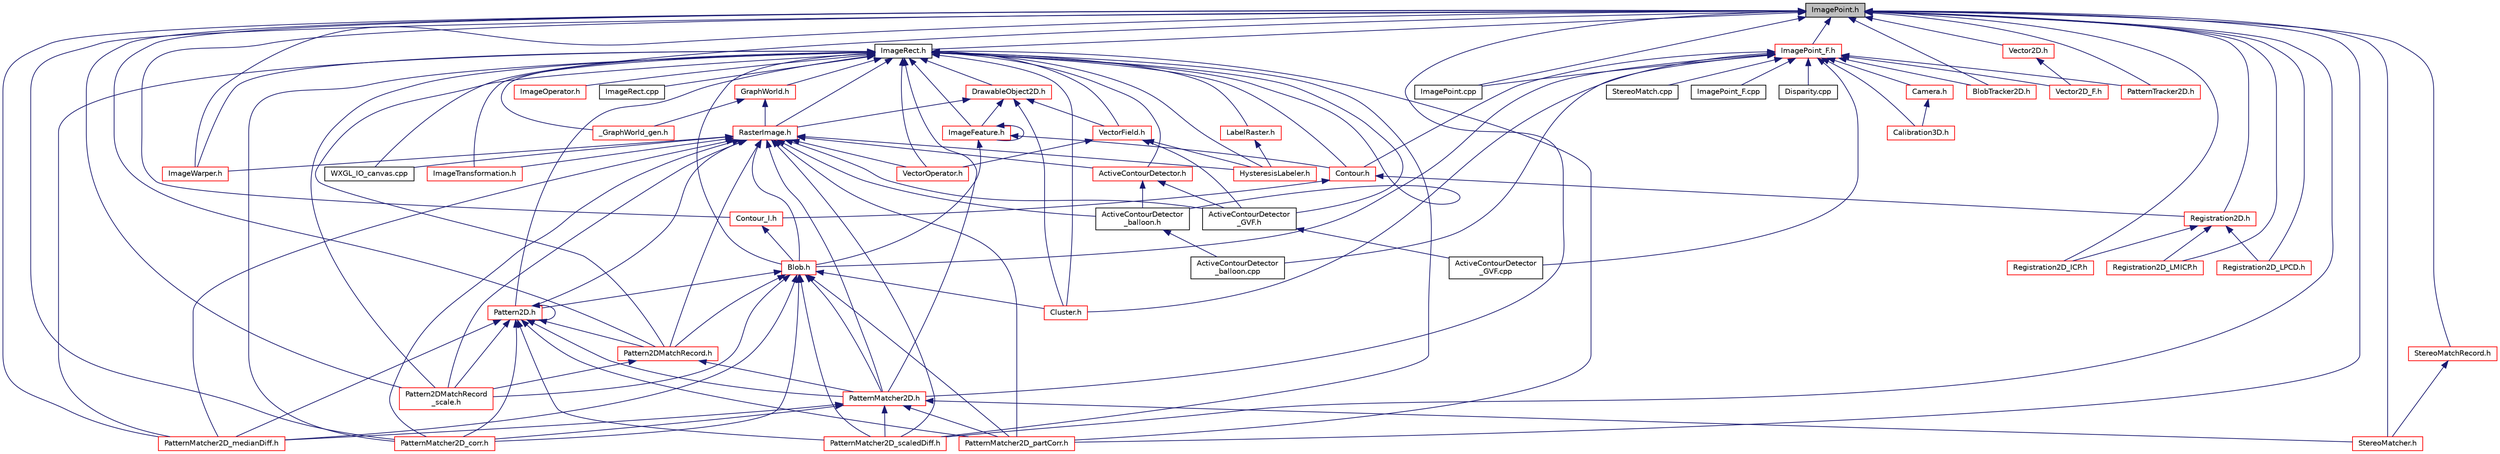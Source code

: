digraph "ImagePoint.h"
{
  edge [fontname="Helvetica",fontsize="10",labelfontname="Helvetica",labelfontsize="10"];
  node [fontname="Helvetica",fontsize="10",shape=record];
  Node1 [label="ImagePoint.h",height=0.2,width=0.4,color="black", fillcolor="grey75", style="filled", fontcolor="black"];
  Node1 -> Node2 [dir="back",color="midnightblue",fontsize="10",style="solid",fontname="Helvetica"];
  Node2 [label="ImagePoint.cpp",height=0.2,width=0.4,color="black", fillcolor="white", style="filled",URL="$ImagePoint_8cpp.html"];
  Node1 -> Node3 [dir="back",color="midnightblue",fontsize="10",style="solid",fontname="Helvetica"];
  Node3 [label="WXGL_IO_canvas.cpp",height=0.2,width=0.4,color="black", fillcolor="white", style="filled",URL="$WXGL__IO__canvas_8cpp.html"];
  Node1 -> Node4 [dir="back",color="midnightblue",fontsize="10",style="solid",fontname="Helvetica"];
  Node4 [label="ImageRect.h",height=0.2,width=0.4,color="black", fillcolor="white", style="filled",URL="$ImageRect_8h.html"];
  Node4 -> Node5 [dir="back",color="midnightblue",fontsize="10",style="solid",fontname="Helvetica"];
  Node5 [label="_GraphWorld_gen.h",height=0.2,width=0.4,color="red", fillcolor="white", style="filled",URL="$__GraphWorld__gen_8h.html"];
  Node4 -> Node6 [dir="back",color="midnightblue",fontsize="10",style="solid",fontname="Helvetica"];
  Node6 [label="ImageRect.cpp",height=0.2,width=0.4,color="black", fillcolor="white", style="filled",URL="$ImageRect_8cpp.html"];
  Node4 -> Node7 [dir="back",color="midnightblue",fontsize="10",style="solid",fontname="Helvetica"];
  Node7 [label="RasterImage.h",height=0.2,width=0.4,color="red", fillcolor="white", style="filled",URL="$RasterImage_8h.html"];
  Node7 -> Node3 [dir="back",color="midnightblue",fontsize="10",style="solid",fontname="Helvetica"];
  Node7 -> Node8 [dir="back",color="midnightblue",fontsize="10",style="solid",fontname="Helvetica"];
  Node8 [label="ActiveContourDetector.h",height=0.2,width=0.4,color="red", fillcolor="white", style="filled",URL="$ActiveContourDetector_8h.html"];
  Node8 -> Node9 [dir="back",color="midnightblue",fontsize="10",style="solid",fontname="Helvetica"];
  Node9 [label="ActiveContourDetector\l_balloon.h",height=0.2,width=0.4,color="black", fillcolor="white", style="filled",URL="$ActiveContourDetector__balloon_8h.html"];
  Node9 -> Node10 [dir="back",color="midnightblue",fontsize="10",style="solid",fontname="Helvetica"];
  Node10 [label="ActiveContourDetector\l_balloon.cpp",height=0.2,width=0.4,color="black", fillcolor="white", style="filled",URL="$ActiveContourDetector__balloon_8cpp.html"];
  Node8 -> Node11 [dir="back",color="midnightblue",fontsize="10",style="solid",fontname="Helvetica"];
  Node11 [label="ActiveContourDetector\l_GVF.h",height=0.2,width=0.4,color="black", fillcolor="white", style="filled",URL="$ActiveContourDetector__GVF_8h.html"];
  Node11 -> Node12 [dir="back",color="midnightblue",fontsize="10",style="solid",fontname="Helvetica"];
  Node12 [label="ActiveContourDetector\l_GVF.cpp",height=0.2,width=0.4,color="black", fillcolor="white", style="filled",URL="$ActiveContourDetector__GVF_8cpp.html"];
  Node7 -> Node13 [dir="back",color="midnightblue",fontsize="10",style="solid",fontname="Helvetica"];
  Node13 [label="VectorOperator.h",height=0.2,width=0.4,color="red", fillcolor="white", style="filled",URL="$VectorOperator_8h.html"];
  Node7 -> Node9 [dir="back",color="midnightblue",fontsize="10",style="solid",fontname="Helvetica"];
  Node7 -> Node11 [dir="back",color="midnightblue",fontsize="10",style="solid",fontname="Helvetica"];
  Node7 -> Node14 [dir="back",color="midnightblue",fontsize="10",style="solid",fontname="Helvetica"];
  Node14 [label="Blob.h",height=0.2,width=0.4,color="red", fillcolor="white", style="filled",URL="$Blob_8h.html"];
  Node14 -> Node15 [dir="back",color="midnightblue",fontsize="10",style="solid",fontname="Helvetica"];
  Node15 [label="Cluster.h",height=0.2,width=0.4,color="red", fillcolor="white", style="filled",URL="$Cluster_8h.html"];
  Node14 -> Node16 [dir="back",color="midnightblue",fontsize="10",style="solid",fontname="Helvetica"];
  Node16 [label="Pattern2D.h",height=0.2,width=0.4,color="red", fillcolor="white", style="filled",URL="$Pattern2D_8h.html"];
  Node16 -> Node16 [dir="back",color="midnightblue",fontsize="10",style="solid",fontname="Helvetica"];
  Node16 -> Node17 [dir="back",color="midnightblue",fontsize="10",style="solid",fontname="Helvetica"];
  Node17 [label="Pattern2DMatchRecord.h",height=0.2,width=0.4,color="red", fillcolor="white", style="filled",URL="$Pattern2DMatchRecord_8h.html"];
  Node17 -> Node18 [dir="back",color="midnightblue",fontsize="10",style="solid",fontname="Helvetica"];
  Node18 [label="Pattern2DMatchRecord\l_scale.h",height=0.2,width=0.4,color="red", fillcolor="white", style="filled",URL="$Pattern2DMatchRecord__scale_8h.html"];
  Node17 -> Node19 [dir="back",color="midnightblue",fontsize="10",style="solid",fontname="Helvetica"];
  Node19 [label="PatternMatcher2D.h",height=0.2,width=0.4,color="red", fillcolor="white", style="filled",URL="$PatternMatcher2D_8h.html"];
  Node19 -> Node20 [dir="back",color="midnightblue",fontsize="10",style="solid",fontname="Helvetica"];
  Node20 [label="StereoMatcher.h",height=0.2,width=0.4,color="red", fillcolor="white", style="filled",URL="$StereoMatcher_8h.html"];
  Node19 -> Node21 [dir="back",color="midnightblue",fontsize="10",style="solid",fontname="Helvetica"];
  Node21 [label="PatternMatcher2D_corr.h",height=0.2,width=0.4,color="red", fillcolor="white", style="filled",URL="$PatternMatcher2D__corr_8h.html"];
  Node19 -> Node22 [dir="back",color="midnightblue",fontsize="10",style="solid",fontname="Helvetica"];
  Node22 [label="PatternMatcher2D_medianDiff.h",height=0.2,width=0.4,color="red", fillcolor="white", style="filled",URL="$PatternMatcher2D__medianDiff_8h.html"];
  Node19 -> Node23 [dir="back",color="midnightblue",fontsize="10",style="solid",fontname="Helvetica"];
  Node23 [label="PatternMatcher2D_partCorr.h",height=0.2,width=0.4,color="red", fillcolor="white", style="filled",URL="$PatternMatcher2D__partCorr_8h.html"];
  Node19 -> Node24 [dir="back",color="midnightblue",fontsize="10",style="solid",fontname="Helvetica"];
  Node24 [label="PatternMatcher2D_scaledDiff.h",height=0.2,width=0.4,color="red", fillcolor="white", style="filled",URL="$PatternMatcher2D__scaledDiff_8h.html"];
  Node16 -> Node18 [dir="back",color="midnightblue",fontsize="10",style="solid",fontname="Helvetica"];
  Node16 -> Node19 [dir="back",color="midnightblue",fontsize="10",style="solid",fontname="Helvetica"];
  Node16 -> Node21 [dir="back",color="midnightblue",fontsize="10",style="solid",fontname="Helvetica"];
  Node16 -> Node22 [dir="back",color="midnightblue",fontsize="10",style="solid",fontname="Helvetica"];
  Node16 -> Node23 [dir="back",color="midnightblue",fontsize="10",style="solid",fontname="Helvetica"];
  Node16 -> Node24 [dir="back",color="midnightblue",fontsize="10",style="solid",fontname="Helvetica"];
  Node14 -> Node17 [dir="back",color="midnightblue",fontsize="10",style="solid",fontname="Helvetica"];
  Node14 -> Node18 [dir="back",color="midnightblue",fontsize="10",style="solid",fontname="Helvetica"];
  Node14 -> Node19 [dir="back",color="midnightblue",fontsize="10",style="solid",fontname="Helvetica"];
  Node14 -> Node21 [dir="back",color="midnightblue",fontsize="10",style="solid",fontname="Helvetica"];
  Node14 -> Node22 [dir="back",color="midnightblue",fontsize="10",style="solid",fontname="Helvetica"];
  Node14 -> Node23 [dir="back",color="midnightblue",fontsize="10",style="solid",fontname="Helvetica"];
  Node14 -> Node24 [dir="back",color="midnightblue",fontsize="10",style="solid",fontname="Helvetica"];
  Node7 -> Node25 [dir="back",color="midnightblue",fontsize="10",style="solid",fontname="Helvetica"];
  Node25 [label="HysteresisLabeler.h",height=0.2,width=0.4,color="red", fillcolor="white", style="filled",URL="$HysteresisLabeler_8h.html"];
  Node7 -> Node26 [dir="back",color="midnightblue",fontsize="10",style="solid",fontname="Helvetica"];
  Node26 [label="ImageTransformation.h",height=0.2,width=0.4,color="red", fillcolor="white", style="filled",URL="$ImageTransformation_8h.html"];
  Node7 -> Node27 [dir="back",color="midnightblue",fontsize="10",style="solid",fontname="Helvetica"];
  Node27 [label="ImageWarper.h",height=0.2,width=0.4,color="red", fillcolor="white", style="filled",URL="$ImageWarper_8h.html"];
  Node7 -> Node16 [dir="back",color="midnightblue",fontsize="10",style="solid",fontname="Helvetica"];
  Node7 -> Node17 [dir="back",color="midnightblue",fontsize="10",style="solid",fontname="Helvetica"];
  Node7 -> Node18 [dir="back",color="midnightblue",fontsize="10",style="solid",fontname="Helvetica"];
  Node7 -> Node19 [dir="back",color="midnightblue",fontsize="10",style="solid",fontname="Helvetica"];
  Node7 -> Node21 [dir="back",color="midnightblue",fontsize="10",style="solid",fontname="Helvetica"];
  Node7 -> Node22 [dir="back",color="midnightblue",fontsize="10",style="solid",fontname="Helvetica"];
  Node7 -> Node23 [dir="back",color="midnightblue",fontsize="10",style="solid",fontname="Helvetica"];
  Node7 -> Node24 [dir="back",color="midnightblue",fontsize="10",style="solid",fontname="Helvetica"];
  Node4 -> Node28 [dir="back",color="midnightblue",fontsize="10",style="solid",fontname="Helvetica"];
  Node28 [label="DrawableObject2D.h",height=0.2,width=0.4,color="red", fillcolor="white", style="filled",URL="$DrawableObject2D_8h.html"];
  Node28 -> Node7 [dir="back",color="midnightblue",fontsize="10",style="solid",fontname="Helvetica"];
  Node28 -> Node29 [dir="back",color="midnightblue",fontsize="10",style="solid",fontname="Helvetica"];
  Node29 [label="VectorField.h",height=0.2,width=0.4,color="red", fillcolor="white", style="filled",URL="$VectorField_8h.html"];
  Node29 -> Node13 [dir="back",color="midnightblue",fontsize="10",style="solid",fontname="Helvetica"];
  Node29 -> Node11 [dir="back",color="midnightblue",fontsize="10",style="solid",fontname="Helvetica"];
  Node29 -> Node25 [dir="back",color="midnightblue",fontsize="10",style="solid",fontname="Helvetica"];
  Node28 -> Node30 [dir="back",color="midnightblue",fontsize="10",style="solid",fontname="Helvetica"];
  Node30 [label="ImageFeature.h",height=0.2,width=0.4,color="red", fillcolor="white", style="filled",URL="$ImageFeature_8h.html"];
  Node30 -> Node31 [dir="back",color="midnightblue",fontsize="10",style="solid",fontname="Helvetica"];
  Node31 [label="Contour.h",height=0.2,width=0.4,color="red", fillcolor="white", style="filled",URL="$Contour_8h.html"];
  Node31 -> Node32 [dir="back",color="midnightblue",fontsize="10",style="solid",fontname="Helvetica"];
  Node32 [label="Contour_I.h",height=0.2,width=0.4,color="red", fillcolor="white", style="filled",URL="$Contour__I_8h.html"];
  Node32 -> Node14 [dir="back",color="midnightblue",fontsize="10",style="solid",fontname="Helvetica"];
  Node31 -> Node33 [dir="back",color="midnightblue",fontsize="10",style="solid",fontname="Helvetica"];
  Node33 [label="Registration2D.h",height=0.2,width=0.4,color="red", fillcolor="white", style="filled",URL="$Registration2D_8h.html"];
  Node33 -> Node34 [dir="back",color="midnightblue",fontsize="10",style="solid",fontname="Helvetica"];
  Node34 [label="Registration2D_ICP.h",height=0.2,width=0.4,color="red", fillcolor="white", style="filled",URL="$Registration2D__ICP_8h.html"];
  Node33 -> Node35 [dir="back",color="midnightblue",fontsize="10",style="solid",fontname="Helvetica"];
  Node35 [label="Registration2D_LMICP.h",height=0.2,width=0.4,color="red", fillcolor="white", style="filled",URL="$Registration2D__LMICP_8h.html"];
  Node33 -> Node36 [dir="back",color="midnightblue",fontsize="10",style="solid",fontname="Helvetica"];
  Node36 [label="Registration2D_LPCD.h",height=0.2,width=0.4,color="red", fillcolor="white", style="filled",URL="$Registration2D__LPCD_8h.html"];
  Node30 -> Node30 [dir="back",color="midnightblue",fontsize="10",style="solid",fontname="Helvetica"];
  Node30 -> Node14 [dir="back",color="midnightblue",fontsize="10",style="solid",fontname="Helvetica"];
  Node28 -> Node15 [dir="back",color="midnightblue",fontsize="10",style="solid",fontname="Helvetica"];
  Node4 -> Node37 [dir="back",color="midnightblue",fontsize="10",style="solid",fontname="Helvetica"];
  Node37 [label="GraphWorld.h",height=0.2,width=0.4,color="red", fillcolor="white", style="filled",URL="$GraphWorld_8h.html"];
  Node37 -> Node5 [dir="back",color="midnightblue",fontsize="10",style="solid",fontname="Helvetica"];
  Node37 -> Node7 [dir="back",color="midnightblue",fontsize="10",style="solid",fontname="Helvetica"];
  Node4 -> Node29 [dir="back",color="midnightblue",fontsize="10",style="solid",fontname="Helvetica"];
  Node4 -> Node8 [dir="back",color="midnightblue",fontsize="10",style="solid",fontname="Helvetica"];
  Node4 -> Node30 [dir="back",color="midnightblue",fontsize="10",style="solid",fontname="Helvetica"];
  Node4 -> Node31 [dir="back",color="midnightblue",fontsize="10",style="solid",fontname="Helvetica"];
  Node4 -> Node38 [dir="back",color="midnightblue",fontsize="10",style="solid",fontname="Helvetica"];
  Node38 [label="LabelRaster.h",height=0.2,width=0.4,color="red", fillcolor="white", style="filled",URL="$LabelRaster_8h.html"];
  Node38 -> Node25 [dir="back",color="midnightblue",fontsize="10",style="solid",fontname="Helvetica"];
  Node4 -> Node13 [dir="back",color="midnightblue",fontsize="10",style="solid",fontname="Helvetica"];
  Node4 -> Node9 [dir="back",color="midnightblue",fontsize="10",style="solid",fontname="Helvetica"];
  Node4 -> Node11 [dir="back",color="midnightblue",fontsize="10",style="solid",fontname="Helvetica"];
  Node4 -> Node14 [dir="back",color="midnightblue",fontsize="10",style="solid",fontname="Helvetica"];
  Node4 -> Node15 [dir="back",color="midnightblue",fontsize="10",style="solid",fontname="Helvetica"];
  Node4 -> Node39 [dir="back",color="midnightblue",fontsize="10",style="solid",fontname="Helvetica"];
  Node39 [label="ImageOperator.h",height=0.2,width=0.4,color="red", fillcolor="white", style="filled",URL="$ImageOperator_8h.html"];
  Node4 -> Node25 [dir="back",color="midnightblue",fontsize="10",style="solid",fontname="Helvetica"];
  Node4 -> Node26 [dir="back",color="midnightblue",fontsize="10",style="solid",fontname="Helvetica"];
  Node4 -> Node27 [dir="back",color="midnightblue",fontsize="10",style="solid",fontname="Helvetica"];
  Node4 -> Node16 [dir="back",color="midnightblue",fontsize="10",style="solid",fontname="Helvetica"];
  Node4 -> Node17 [dir="back",color="midnightblue",fontsize="10",style="solid",fontname="Helvetica"];
  Node4 -> Node18 [dir="back",color="midnightblue",fontsize="10",style="solid",fontname="Helvetica"];
  Node4 -> Node19 [dir="back",color="midnightblue",fontsize="10",style="solid",fontname="Helvetica"];
  Node4 -> Node21 [dir="back",color="midnightblue",fontsize="10",style="solid",fontname="Helvetica"];
  Node4 -> Node22 [dir="back",color="midnightblue",fontsize="10",style="solid",fontname="Helvetica"];
  Node4 -> Node23 [dir="back",color="midnightblue",fontsize="10",style="solid",fontname="Helvetica"];
  Node4 -> Node24 [dir="back",color="midnightblue",fontsize="10",style="solid",fontname="Helvetica"];
  Node1 -> Node40 [dir="back",color="midnightblue",fontsize="10",style="solid",fontname="Helvetica"];
  Node40 [label="ImagePoint_F.h",height=0.2,width=0.4,color="red", fillcolor="white", style="filled",URL="$ImagePoint__F_8h.html"];
  Node40 -> Node2 [dir="back",color="midnightblue",fontsize="10",style="solid",fontname="Helvetica"];
  Node40 -> Node41 [dir="back",color="midnightblue",fontsize="10",style="solid",fontname="Helvetica"];
  Node41 [label="ImagePoint_F.cpp",height=0.2,width=0.4,color="black", fillcolor="white", style="filled",URL="$ImagePoint__F_8cpp.html"];
  Node40 -> Node42 [dir="back",color="midnightblue",fontsize="10",style="solid",fontname="Helvetica"];
  Node42 [label="Disparity.cpp",height=0.2,width=0.4,color="black", fillcolor="white", style="filled",URL="$Disparity_8cpp.html"];
  Node40 -> Node43 [dir="back",color="midnightblue",fontsize="10",style="solid",fontname="Helvetica"];
  Node43 [label="StereoMatch.cpp",height=0.2,width=0.4,color="black", fillcolor="white", style="filled",URL="$StereoMatch_8cpp.html"];
  Node40 -> Node10 [dir="back",color="midnightblue",fontsize="10",style="solid",fontname="Helvetica"];
  Node40 -> Node12 [dir="back",color="midnightblue",fontsize="10",style="solid",fontname="Helvetica"];
  Node40 -> Node44 [dir="back",color="midnightblue",fontsize="10",style="solid",fontname="Helvetica"];
  Node44 [label="Vector2D_F.h",height=0.2,width=0.4,color="red", fillcolor="white", style="filled",URL="$Vector2D__F_8h.html"];
  Node40 -> Node45 [dir="back",color="midnightblue",fontsize="10",style="solid",fontname="Helvetica"];
  Node45 [label="Calibration3D.h",height=0.2,width=0.4,color="red", fillcolor="white", style="filled",URL="$Calibration3D_8h.html"];
  Node40 -> Node46 [dir="back",color="midnightblue",fontsize="10",style="solid",fontname="Helvetica"];
  Node46 [label="Camera.h",height=0.2,width=0.4,color="red", fillcolor="white", style="filled",URL="$Camera_8h.html"];
  Node46 -> Node45 [dir="back",color="midnightblue",fontsize="10",style="solid",fontname="Helvetica"];
  Node40 -> Node31 [dir="back",color="midnightblue",fontsize="10",style="solid",fontname="Helvetica"];
  Node40 -> Node14 [dir="back",color="midnightblue",fontsize="10",style="solid",fontname="Helvetica"];
  Node40 -> Node15 [dir="back",color="midnightblue",fontsize="10",style="solid",fontname="Helvetica"];
  Node40 -> Node47 [dir="back",color="midnightblue",fontsize="10",style="solid",fontname="Helvetica"];
  Node47 [label="BlobTracker2D.h",height=0.2,width=0.4,color="red", fillcolor="white", style="filled",URL="$BlobTracker2D_8h.html"];
  Node40 -> Node48 [dir="back",color="midnightblue",fontsize="10",style="solid",fontname="Helvetica"];
  Node48 [label="PatternTracker2D.h",height=0.2,width=0.4,color="red", fillcolor="white", style="filled",URL="$PatternTracker2D_8h.html"];
  Node1 -> Node49 [dir="back",color="midnightblue",fontsize="10",style="solid",fontname="Helvetica"];
  Node49 [label="Vector2D.h",height=0.2,width=0.4,color="red", fillcolor="white", style="filled",URL="$Vector2D_8h.html"];
  Node49 -> Node44 [dir="back",color="midnightblue",fontsize="10",style="solid",fontname="Helvetica"];
  Node1 -> Node20 [dir="back",color="midnightblue",fontsize="10",style="solid",fontname="Helvetica"];
  Node1 -> Node50 [dir="back",color="midnightblue",fontsize="10",style="solid",fontname="Helvetica"];
  Node50 [label="StereoMatchRecord.h",height=0.2,width=0.4,color="red", fillcolor="white", style="filled",URL="$StereoMatchRecord_8h.html"];
  Node50 -> Node20 [dir="back",color="midnightblue",fontsize="10",style="solid",fontname="Helvetica"];
  Node1 -> Node32 [dir="back",color="midnightblue",fontsize="10",style="solid",fontname="Helvetica"];
  Node1 -> Node27 [dir="back",color="midnightblue",fontsize="10",style="solid",fontname="Helvetica"];
  Node1 -> Node17 [dir="back",color="midnightblue",fontsize="10",style="solid",fontname="Helvetica"];
  Node1 -> Node18 [dir="back",color="midnightblue",fontsize="10",style="solid",fontname="Helvetica"];
  Node1 -> Node19 [dir="back",color="midnightblue",fontsize="10",style="solid",fontname="Helvetica"];
  Node1 -> Node21 [dir="back",color="midnightblue",fontsize="10",style="solid",fontname="Helvetica"];
  Node1 -> Node22 [dir="back",color="midnightblue",fontsize="10",style="solid",fontname="Helvetica"];
  Node1 -> Node23 [dir="back",color="midnightblue",fontsize="10",style="solid",fontname="Helvetica"];
  Node1 -> Node24 [dir="back",color="midnightblue",fontsize="10",style="solid",fontname="Helvetica"];
  Node1 -> Node33 [dir="back",color="midnightblue",fontsize="10",style="solid",fontname="Helvetica"];
  Node1 -> Node34 [dir="back",color="midnightblue",fontsize="10",style="solid",fontname="Helvetica"];
  Node1 -> Node35 [dir="back",color="midnightblue",fontsize="10",style="solid",fontname="Helvetica"];
  Node1 -> Node36 [dir="back",color="midnightblue",fontsize="10",style="solid",fontname="Helvetica"];
  Node1 -> Node47 [dir="back",color="midnightblue",fontsize="10",style="solid",fontname="Helvetica"];
  Node1 -> Node48 [dir="back",color="midnightblue",fontsize="10",style="solid",fontname="Helvetica"];
}
